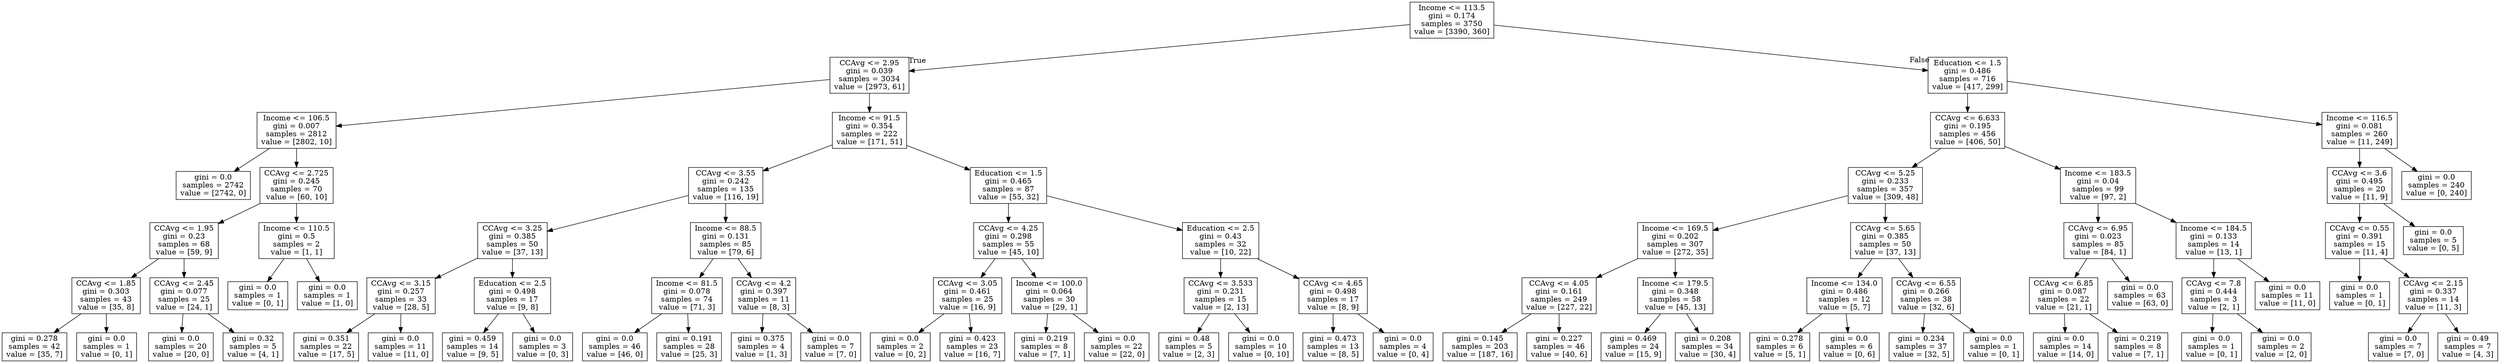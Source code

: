 digraph Tree {
node [shape=box] ;
0 [label="Income <= 113.5\ngini = 0.174\nsamples = 3750\nvalue = [3390, 360]"] ;
1 [label="CCAvg <= 2.95\ngini = 0.039\nsamples = 3034\nvalue = [2973, 61]"] ;
0 -> 1 [labeldistance=2.5, labelangle=45, headlabel="True"] ;
2 [label="Income <= 106.5\ngini = 0.007\nsamples = 2812\nvalue = [2802, 10]"] ;
1 -> 2 ;
3 [label="gini = 0.0\nsamples = 2742\nvalue = [2742, 0]"] ;
2 -> 3 ;
4 [label="CCAvg <= 2.725\ngini = 0.245\nsamples = 70\nvalue = [60, 10]"] ;
2 -> 4 ;
5 [label="CCAvg <= 1.95\ngini = 0.23\nsamples = 68\nvalue = [59, 9]"] ;
4 -> 5 ;
6 [label="CCAvg <= 1.85\ngini = 0.303\nsamples = 43\nvalue = [35, 8]"] ;
5 -> 6 ;
7 [label="gini = 0.278\nsamples = 42\nvalue = [35, 7]"] ;
6 -> 7 ;
8 [label="gini = 0.0\nsamples = 1\nvalue = [0, 1]"] ;
6 -> 8 ;
9 [label="CCAvg <= 2.45\ngini = 0.077\nsamples = 25\nvalue = [24, 1]"] ;
5 -> 9 ;
10 [label="gini = 0.0\nsamples = 20\nvalue = [20, 0]"] ;
9 -> 10 ;
11 [label="gini = 0.32\nsamples = 5\nvalue = [4, 1]"] ;
9 -> 11 ;
12 [label="Income <= 110.5\ngini = 0.5\nsamples = 2\nvalue = [1, 1]"] ;
4 -> 12 ;
13 [label="gini = 0.0\nsamples = 1\nvalue = [0, 1]"] ;
12 -> 13 ;
14 [label="gini = 0.0\nsamples = 1\nvalue = [1, 0]"] ;
12 -> 14 ;
15 [label="Income <= 91.5\ngini = 0.354\nsamples = 222\nvalue = [171, 51]"] ;
1 -> 15 ;
16 [label="CCAvg <= 3.55\ngini = 0.242\nsamples = 135\nvalue = [116, 19]"] ;
15 -> 16 ;
17 [label="CCAvg <= 3.25\ngini = 0.385\nsamples = 50\nvalue = [37, 13]"] ;
16 -> 17 ;
18 [label="CCAvg <= 3.15\ngini = 0.257\nsamples = 33\nvalue = [28, 5]"] ;
17 -> 18 ;
19 [label="gini = 0.351\nsamples = 22\nvalue = [17, 5]"] ;
18 -> 19 ;
20 [label="gini = 0.0\nsamples = 11\nvalue = [11, 0]"] ;
18 -> 20 ;
21 [label="Education <= 2.5\ngini = 0.498\nsamples = 17\nvalue = [9, 8]"] ;
17 -> 21 ;
22 [label="gini = 0.459\nsamples = 14\nvalue = [9, 5]"] ;
21 -> 22 ;
23 [label="gini = 0.0\nsamples = 3\nvalue = [0, 3]"] ;
21 -> 23 ;
24 [label="Income <= 88.5\ngini = 0.131\nsamples = 85\nvalue = [79, 6]"] ;
16 -> 24 ;
25 [label="Income <= 81.5\ngini = 0.078\nsamples = 74\nvalue = [71, 3]"] ;
24 -> 25 ;
26 [label="gini = 0.0\nsamples = 46\nvalue = [46, 0]"] ;
25 -> 26 ;
27 [label="gini = 0.191\nsamples = 28\nvalue = [25, 3]"] ;
25 -> 27 ;
28 [label="CCAvg <= 4.2\ngini = 0.397\nsamples = 11\nvalue = [8, 3]"] ;
24 -> 28 ;
29 [label="gini = 0.375\nsamples = 4\nvalue = [1, 3]"] ;
28 -> 29 ;
30 [label="gini = 0.0\nsamples = 7\nvalue = [7, 0]"] ;
28 -> 30 ;
31 [label="Education <= 1.5\ngini = 0.465\nsamples = 87\nvalue = [55, 32]"] ;
15 -> 31 ;
32 [label="CCAvg <= 4.25\ngini = 0.298\nsamples = 55\nvalue = [45, 10]"] ;
31 -> 32 ;
33 [label="CCAvg <= 3.05\ngini = 0.461\nsamples = 25\nvalue = [16, 9]"] ;
32 -> 33 ;
34 [label="gini = 0.0\nsamples = 2\nvalue = [0, 2]"] ;
33 -> 34 ;
35 [label="gini = 0.423\nsamples = 23\nvalue = [16, 7]"] ;
33 -> 35 ;
36 [label="Income <= 100.0\ngini = 0.064\nsamples = 30\nvalue = [29, 1]"] ;
32 -> 36 ;
37 [label="gini = 0.219\nsamples = 8\nvalue = [7, 1]"] ;
36 -> 37 ;
38 [label="gini = 0.0\nsamples = 22\nvalue = [22, 0]"] ;
36 -> 38 ;
39 [label="Education <= 2.5\ngini = 0.43\nsamples = 32\nvalue = [10, 22]"] ;
31 -> 39 ;
40 [label="CCAvg <= 3.533\ngini = 0.231\nsamples = 15\nvalue = [2, 13]"] ;
39 -> 40 ;
41 [label="gini = 0.48\nsamples = 5\nvalue = [2, 3]"] ;
40 -> 41 ;
42 [label="gini = 0.0\nsamples = 10\nvalue = [0, 10]"] ;
40 -> 42 ;
43 [label="CCAvg <= 4.65\ngini = 0.498\nsamples = 17\nvalue = [8, 9]"] ;
39 -> 43 ;
44 [label="gini = 0.473\nsamples = 13\nvalue = [8, 5]"] ;
43 -> 44 ;
45 [label="gini = 0.0\nsamples = 4\nvalue = [0, 4]"] ;
43 -> 45 ;
46 [label="Education <= 1.5\ngini = 0.486\nsamples = 716\nvalue = [417, 299]"] ;
0 -> 46 [labeldistance=2.5, labelangle=-45, headlabel="False"] ;
47 [label="CCAvg <= 6.633\ngini = 0.195\nsamples = 456\nvalue = [406, 50]"] ;
46 -> 47 ;
48 [label="CCAvg <= 5.25\ngini = 0.233\nsamples = 357\nvalue = [309, 48]"] ;
47 -> 48 ;
49 [label="Income <= 169.5\ngini = 0.202\nsamples = 307\nvalue = [272, 35]"] ;
48 -> 49 ;
50 [label="CCAvg <= 4.05\ngini = 0.161\nsamples = 249\nvalue = [227, 22]"] ;
49 -> 50 ;
51 [label="gini = 0.145\nsamples = 203\nvalue = [187, 16]"] ;
50 -> 51 ;
52 [label="gini = 0.227\nsamples = 46\nvalue = [40, 6]"] ;
50 -> 52 ;
53 [label="Income <= 179.5\ngini = 0.348\nsamples = 58\nvalue = [45, 13]"] ;
49 -> 53 ;
54 [label="gini = 0.469\nsamples = 24\nvalue = [15, 9]"] ;
53 -> 54 ;
55 [label="gini = 0.208\nsamples = 34\nvalue = [30, 4]"] ;
53 -> 55 ;
56 [label="CCAvg <= 5.65\ngini = 0.385\nsamples = 50\nvalue = [37, 13]"] ;
48 -> 56 ;
57 [label="Income <= 134.0\ngini = 0.486\nsamples = 12\nvalue = [5, 7]"] ;
56 -> 57 ;
58 [label="gini = 0.278\nsamples = 6\nvalue = [5, 1]"] ;
57 -> 58 ;
59 [label="gini = 0.0\nsamples = 6\nvalue = [0, 6]"] ;
57 -> 59 ;
60 [label="CCAvg <= 6.55\ngini = 0.266\nsamples = 38\nvalue = [32, 6]"] ;
56 -> 60 ;
61 [label="gini = 0.234\nsamples = 37\nvalue = [32, 5]"] ;
60 -> 61 ;
62 [label="gini = 0.0\nsamples = 1\nvalue = [0, 1]"] ;
60 -> 62 ;
63 [label="Income <= 183.5\ngini = 0.04\nsamples = 99\nvalue = [97, 2]"] ;
47 -> 63 ;
64 [label="CCAvg <= 6.95\ngini = 0.023\nsamples = 85\nvalue = [84, 1]"] ;
63 -> 64 ;
65 [label="CCAvg <= 6.85\ngini = 0.087\nsamples = 22\nvalue = [21, 1]"] ;
64 -> 65 ;
66 [label="gini = 0.0\nsamples = 14\nvalue = [14, 0]"] ;
65 -> 66 ;
67 [label="gini = 0.219\nsamples = 8\nvalue = [7, 1]"] ;
65 -> 67 ;
68 [label="gini = 0.0\nsamples = 63\nvalue = [63, 0]"] ;
64 -> 68 ;
69 [label="Income <= 184.5\ngini = 0.133\nsamples = 14\nvalue = [13, 1]"] ;
63 -> 69 ;
70 [label="CCAvg <= 7.8\ngini = 0.444\nsamples = 3\nvalue = [2, 1]"] ;
69 -> 70 ;
71 [label="gini = 0.0\nsamples = 1\nvalue = [0, 1]"] ;
70 -> 71 ;
72 [label="gini = 0.0\nsamples = 2\nvalue = [2, 0]"] ;
70 -> 72 ;
73 [label="gini = 0.0\nsamples = 11\nvalue = [11, 0]"] ;
69 -> 73 ;
74 [label="Income <= 116.5\ngini = 0.081\nsamples = 260\nvalue = [11, 249]"] ;
46 -> 74 ;
75 [label="CCAvg <= 3.6\ngini = 0.495\nsamples = 20\nvalue = [11, 9]"] ;
74 -> 75 ;
76 [label="CCAvg <= 0.55\ngini = 0.391\nsamples = 15\nvalue = [11, 4]"] ;
75 -> 76 ;
77 [label="gini = 0.0\nsamples = 1\nvalue = [0, 1]"] ;
76 -> 77 ;
78 [label="CCAvg <= 2.15\ngini = 0.337\nsamples = 14\nvalue = [11, 3]"] ;
76 -> 78 ;
79 [label="gini = 0.0\nsamples = 7\nvalue = [7, 0]"] ;
78 -> 79 ;
80 [label="gini = 0.49\nsamples = 7\nvalue = [4, 3]"] ;
78 -> 80 ;
81 [label="gini = 0.0\nsamples = 5\nvalue = [0, 5]"] ;
75 -> 81 ;
82 [label="gini = 0.0\nsamples = 240\nvalue = [0, 240]"] ;
74 -> 82 ;
}